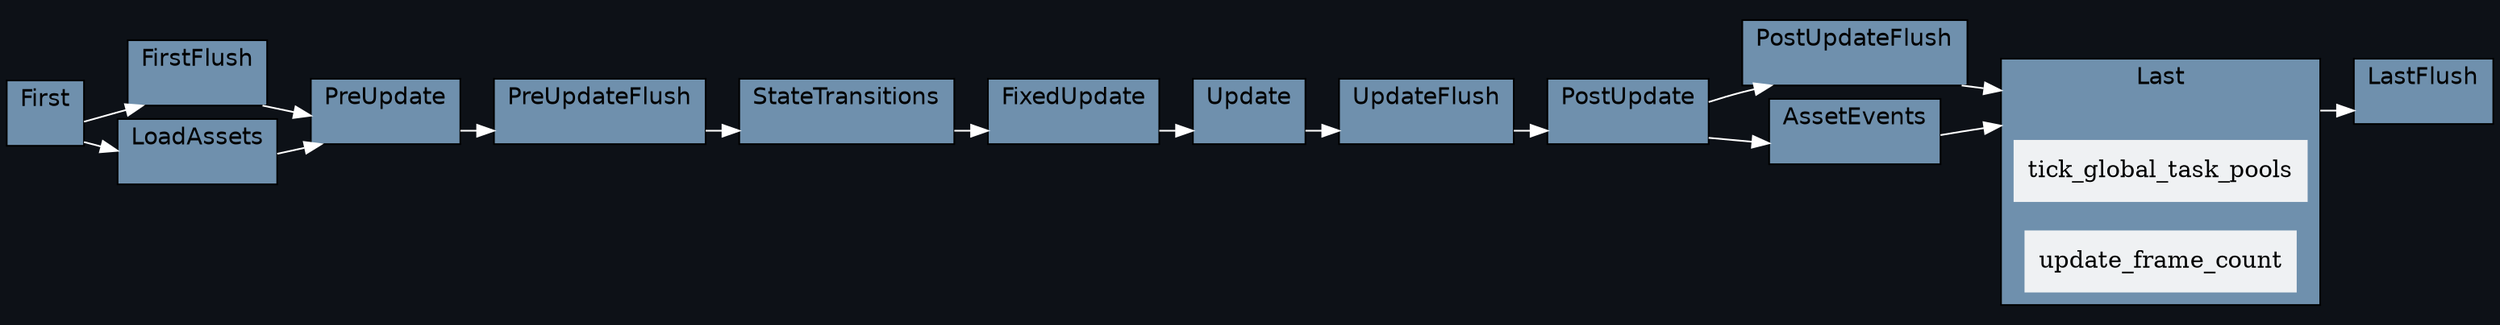 digraph "schedule" {
	"compound"="true";
	"splines"="spline";
	"rankdir"="LR";
	"bgcolor"="#0d1117";
	"fontname"="Helvetica";
	node ["shape"="box", "style"="filled", "fillcolor"="#eff1f3", "color"="#eff1f3"];
	edge ["color"="white"];
	subgraph "clusternode_Set(0)" {
		"label"="Update";
		"bgcolor"="#6f90ad";
		"set_marker_node_Set(0)" ["style"="invis", "label"="", "height"="0", "shape"="point"]
	}
	
	subgraph "clusternode_Set(2)" {
		"label"="FirstFlush";
		"bgcolor"="#6f90ad";
		"set_marker_node_Set(2)" ["style"="invis", "label"="", "height"="0", "shape"="point"]
	}
	
	subgraph "clusternode_Set(3)" {
		"label"="PreUpdateFlush";
		"bgcolor"="#6f90ad";
		"set_marker_node_Set(3)" ["style"="invis", "label"="", "height"="0", "shape"="point"]
	}
	
	subgraph "clusternode_Set(4)" {
		"label"="UpdateFlush";
		"bgcolor"="#6f90ad";
		"set_marker_node_Set(4)" ["style"="invis", "label"="", "height"="0", "shape"="point"]
	}
	
	subgraph "clusternode_Set(5)" {
		"label"="PostUpdateFlush";
		"bgcolor"="#6f90ad";
		"set_marker_node_Set(5)" ["style"="invis", "label"="", "height"="0", "shape"="point"]
	}
	
	subgraph "clusternode_Set(6)" {
		"label"="LastFlush";
		"bgcolor"="#6f90ad";
		"set_marker_node_Set(6)" ["style"="invis", "label"="", "height"="0", "shape"="point"]
	}
	
	subgraph "clusternode_Set(7)" {
		"label"="First";
		"bgcolor"="#6f90ad";
		"set_marker_node_Set(7)" ["style"="invis", "label"="", "height"="0", "shape"="point"]
	}
	
	subgraph "clusternode_Set(8)" {
		"label"="PreUpdate";
		"bgcolor"="#6f90ad";
		"set_marker_node_Set(8)" ["style"="invis", "label"="", "height"="0", "shape"="point"]
	}
	
	subgraph "clusternode_Set(9)" {
		"label"="StateTransitions";
		"bgcolor"="#6f90ad";
		"set_marker_node_Set(9)" ["style"="invis", "label"="", "height"="0", "shape"="point"]
	}
	
	subgraph "clusternode_Set(10)" {
		"label"="FixedUpdate";
		"bgcolor"="#6f90ad";
		"set_marker_node_Set(10)" ["style"="invis", "label"="", "height"="0", "shape"="point"]
	}
	
	subgraph "clusternode_Set(11)" {
		"label"="PostUpdate";
		"bgcolor"="#6f90ad";
		"set_marker_node_Set(11)" ["style"="invis", "label"="", "height"="0", "shape"="point"]
	}
	
	subgraph "clusternode_Set(12)" {
		"label"="Last";
		"bgcolor"="#6f90ad";
		"set_marker_node_Set(12)" ["style"="invis", "label"="", "height"="0", "shape"="point"]
		"node_System(6)" ["label"="tick_global_task_pools"]
		"node_System(7)" ["label"="update_frame_count"]
	}
	
	subgraph "clusternode_Set(58)" {
		"label"="LoadAssets";
		"bgcolor"="#6f90ad";
		"set_marker_node_Set(58)" ["style"="invis", "label"="", "height"="0", "shape"="point"]
	}
	
	subgraph "clusternode_Set(59)" {
		"label"="AssetEvents";
		"bgcolor"="#6f90ad";
		"set_marker_node_Set(59)" ["style"="invis", "label"="", "height"="0", "shape"="point"]
	}
	
	"set_marker_node_Set(7)" -> "set_marker_node_Set(2)" ["lhead"="clusternode_Set(2)", "ltail"="clusternode_Set(7)"]
	"set_marker_node_Set(2)" -> "set_marker_node_Set(8)" ["lhead"="clusternode_Set(8)", "ltail"="clusternode_Set(2)"]
	"set_marker_node_Set(8)" -> "set_marker_node_Set(3)" ["lhead"="clusternode_Set(3)", "ltail"="clusternode_Set(8)"]
	"set_marker_node_Set(3)" -> "set_marker_node_Set(9)" ["lhead"="clusternode_Set(9)", "ltail"="clusternode_Set(3)"]
	"set_marker_node_Set(9)" -> "set_marker_node_Set(10)" ["lhead"="clusternode_Set(10)", "ltail"="clusternode_Set(9)"]
	"set_marker_node_Set(10)" -> "set_marker_node_Set(0)" ["lhead"="clusternode_Set(0)", "ltail"="clusternode_Set(10)"]
	"set_marker_node_Set(0)" -> "set_marker_node_Set(4)" ["lhead"="clusternode_Set(4)", "ltail"="clusternode_Set(0)"]
	"set_marker_node_Set(4)" -> "set_marker_node_Set(11)" ["lhead"="clusternode_Set(11)", "ltail"="clusternode_Set(4)"]
	"set_marker_node_Set(11)" -> "set_marker_node_Set(5)" ["lhead"="clusternode_Set(5)", "ltail"="clusternode_Set(11)"]
	"set_marker_node_Set(5)" -> "set_marker_node_Set(12)" ["lhead"="clusternode_Set(12)", "ltail"="clusternode_Set(5)"]
	"set_marker_node_Set(12)" -> "set_marker_node_Set(6)" ["lhead"="clusternode_Set(6)", "ltail"="clusternode_Set(12)"]
	"set_marker_node_Set(58)" -> "set_marker_node_Set(8)" ["lhead"="clusternode_Set(8)", "ltail"="clusternode_Set(58)"]
	"set_marker_node_Set(7)" -> "set_marker_node_Set(58)" ["lhead"="clusternode_Set(58)", "ltail"="clusternode_Set(7)"]
	"set_marker_node_Set(11)" -> "set_marker_node_Set(59)" ["lhead"="clusternode_Set(59)", "ltail"="clusternode_Set(11)"]
	"set_marker_node_Set(59)" -> "set_marker_node_Set(12)" ["lhead"="clusternode_Set(12)", "ltail"="clusternode_Set(59)"]
}
